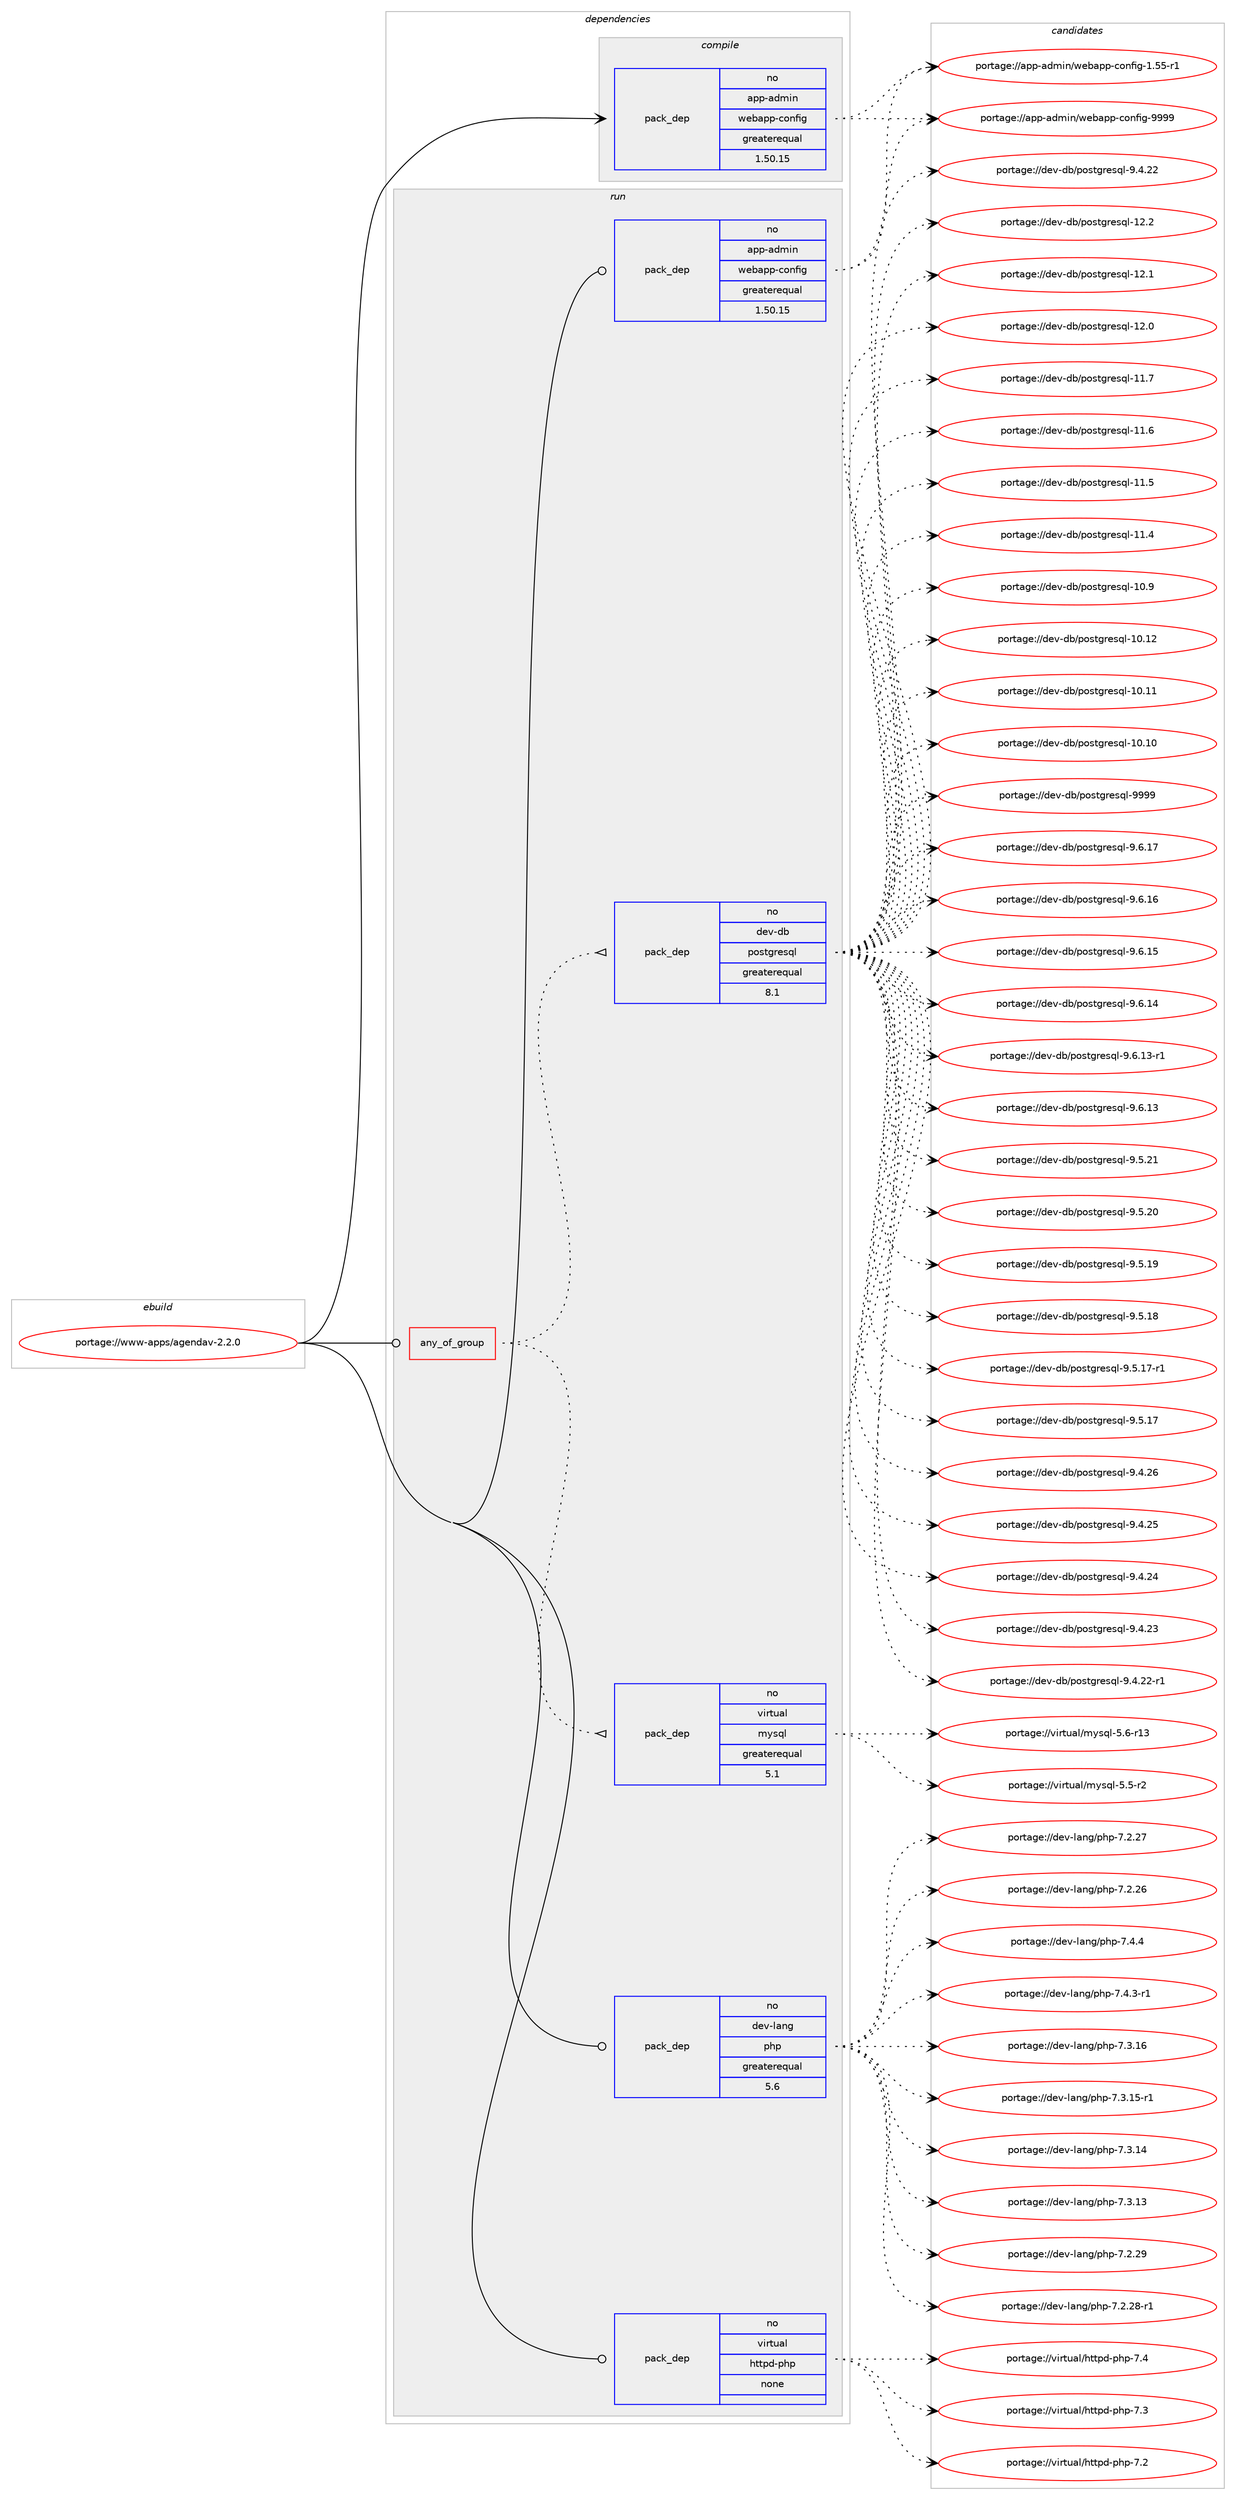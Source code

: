 digraph prolog {

# *************
# Graph options
# *************

newrank=true;
concentrate=true;
compound=true;
graph [rankdir=LR,fontname=Helvetica,fontsize=10,ranksep=1.5];#, ranksep=2.5, nodesep=0.2];
edge  [arrowhead=vee];
node  [fontname=Helvetica,fontsize=10];

# **********
# The ebuild
# **********

subgraph cluster_leftcol {
color=gray;
rank=same;
label=<<i>ebuild</i>>;
id [label="portage://www-apps/agendav-2.2.0", color=red, width=4, href="../www-apps/agendav-2.2.0.svg"];
}

# ****************
# The dependencies
# ****************

subgraph cluster_midcol {
color=gray;
label=<<i>dependencies</i>>;
subgraph cluster_compile {
fillcolor="#eeeeee";
style=filled;
label=<<i>compile</i>>;
subgraph pack6366 {
dependency7616 [label=<<TABLE BORDER="0" CELLBORDER="1" CELLSPACING="0" CELLPADDING="4" WIDTH="220"><TR><TD ROWSPAN="6" CELLPADDING="30">pack_dep</TD></TR><TR><TD WIDTH="110">no</TD></TR><TR><TD>app-admin</TD></TR><TR><TD>webapp-config</TD></TR><TR><TD>greaterequal</TD></TR><TR><TD>1.50.15</TD></TR></TABLE>>, shape=none, color=blue];
}
id:e -> dependency7616:w [weight=20,style="solid",arrowhead="vee"];
}
subgraph cluster_compileandrun {
fillcolor="#eeeeee";
style=filled;
label=<<i>compile and run</i>>;
}
subgraph cluster_run {
fillcolor="#eeeeee";
style=filled;
label=<<i>run</i>>;
subgraph any78 {
dependency7617 [label=<<TABLE BORDER="0" CELLBORDER="1" CELLSPACING="0" CELLPADDING="4"><TR><TD CELLPADDING="10">any_of_group</TD></TR></TABLE>>, shape=none, color=red];subgraph pack6367 {
dependency7618 [label=<<TABLE BORDER="0" CELLBORDER="1" CELLSPACING="0" CELLPADDING="4" WIDTH="220"><TR><TD ROWSPAN="6" CELLPADDING="30">pack_dep</TD></TR><TR><TD WIDTH="110">no</TD></TR><TR><TD>virtual</TD></TR><TR><TD>mysql</TD></TR><TR><TD>greaterequal</TD></TR><TR><TD>5.1</TD></TR></TABLE>>, shape=none, color=blue];
}
dependency7617:e -> dependency7618:w [weight=20,style="dotted",arrowhead="oinv"];
subgraph pack6368 {
dependency7619 [label=<<TABLE BORDER="0" CELLBORDER="1" CELLSPACING="0" CELLPADDING="4" WIDTH="220"><TR><TD ROWSPAN="6" CELLPADDING="30">pack_dep</TD></TR><TR><TD WIDTH="110">no</TD></TR><TR><TD>dev-db</TD></TR><TR><TD>postgresql</TD></TR><TR><TD>greaterequal</TD></TR><TR><TD>8.1</TD></TR></TABLE>>, shape=none, color=blue];
}
dependency7617:e -> dependency7619:w [weight=20,style="dotted",arrowhead="oinv"];
}
id:e -> dependency7617:w [weight=20,style="solid",arrowhead="odot"];
subgraph pack6369 {
dependency7620 [label=<<TABLE BORDER="0" CELLBORDER="1" CELLSPACING="0" CELLPADDING="4" WIDTH="220"><TR><TD ROWSPAN="6" CELLPADDING="30">pack_dep</TD></TR><TR><TD WIDTH="110">no</TD></TR><TR><TD>app-admin</TD></TR><TR><TD>webapp-config</TD></TR><TR><TD>greaterequal</TD></TR><TR><TD>1.50.15</TD></TR></TABLE>>, shape=none, color=blue];
}
id:e -> dependency7620:w [weight=20,style="solid",arrowhead="odot"];
subgraph pack6370 {
dependency7621 [label=<<TABLE BORDER="0" CELLBORDER="1" CELLSPACING="0" CELLPADDING="4" WIDTH="220"><TR><TD ROWSPAN="6" CELLPADDING="30">pack_dep</TD></TR><TR><TD WIDTH="110">no</TD></TR><TR><TD>dev-lang</TD></TR><TR><TD>php</TD></TR><TR><TD>greaterequal</TD></TR><TR><TD>5.6</TD></TR></TABLE>>, shape=none, color=blue];
}
id:e -> dependency7621:w [weight=20,style="solid",arrowhead="odot"];
subgraph pack6371 {
dependency7622 [label=<<TABLE BORDER="0" CELLBORDER="1" CELLSPACING="0" CELLPADDING="4" WIDTH="220"><TR><TD ROWSPAN="6" CELLPADDING="30">pack_dep</TD></TR><TR><TD WIDTH="110">no</TD></TR><TR><TD>virtual</TD></TR><TR><TD>httpd-php</TD></TR><TR><TD>none</TD></TR><TR><TD></TD></TR></TABLE>>, shape=none, color=blue];
}
id:e -> dependency7622:w [weight=20,style="solid",arrowhead="odot"];
}
}

# **************
# The candidates
# **************

subgraph cluster_choices {
rank=same;
color=gray;
label=<<i>candidates</i>>;

subgraph choice6366 {
color=black;
nodesep=1;
choice97112112459710010910511047119101989711211245991111101021051034557575757 [label="portage://app-admin/webapp-config-9999", color=red, width=4,href="../app-admin/webapp-config-9999.svg"];
choice971121124597100109105110471191019897112112459911111010210510345494653534511449 [label="portage://app-admin/webapp-config-1.55-r1", color=red, width=4,href="../app-admin/webapp-config-1.55-r1.svg"];
dependency7616:e -> choice97112112459710010910511047119101989711211245991111101021051034557575757:w [style=dotted,weight="100"];
dependency7616:e -> choice971121124597100109105110471191019897112112459911111010210510345494653534511449:w [style=dotted,weight="100"];
}
subgraph choice6367 {
color=black;
nodesep=1;
choice118105114116117971084710912111511310845534654451144951 [label="portage://virtual/mysql-5.6-r13", color=red, width=4,href="../virtual/mysql-5.6-r13.svg"];
choice1181051141161179710847109121115113108455346534511450 [label="portage://virtual/mysql-5.5-r2", color=red, width=4,href="../virtual/mysql-5.5-r2.svg"];
dependency7618:e -> choice118105114116117971084710912111511310845534654451144951:w [style=dotted,weight="100"];
dependency7618:e -> choice1181051141161179710847109121115113108455346534511450:w [style=dotted,weight="100"];
}
subgraph choice6368 {
color=black;
nodesep=1;
choice1001011184510098471121111151161031141011151131084557575757 [label="portage://dev-db/postgresql-9999", color=red, width=4,href="../dev-db/postgresql-9999.svg"];
choice10010111845100984711211111511610311410111511310845574654464955 [label="portage://dev-db/postgresql-9.6.17", color=red, width=4,href="../dev-db/postgresql-9.6.17.svg"];
choice10010111845100984711211111511610311410111511310845574654464954 [label="portage://dev-db/postgresql-9.6.16", color=red, width=4,href="../dev-db/postgresql-9.6.16.svg"];
choice10010111845100984711211111511610311410111511310845574654464953 [label="portage://dev-db/postgresql-9.6.15", color=red, width=4,href="../dev-db/postgresql-9.6.15.svg"];
choice10010111845100984711211111511610311410111511310845574654464952 [label="portage://dev-db/postgresql-9.6.14", color=red, width=4,href="../dev-db/postgresql-9.6.14.svg"];
choice100101118451009847112111115116103114101115113108455746544649514511449 [label="portage://dev-db/postgresql-9.6.13-r1", color=red, width=4,href="../dev-db/postgresql-9.6.13-r1.svg"];
choice10010111845100984711211111511610311410111511310845574654464951 [label="portage://dev-db/postgresql-9.6.13", color=red, width=4,href="../dev-db/postgresql-9.6.13.svg"];
choice10010111845100984711211111511610311410111511310845574653465049 [label="portage://dev-db/postgresql-9.5.21", color=red, width=4,href="../dev-db/postgresql-9.5.21.svg"];
choice10010111845100984711211111511610311410111511310845574653465048 [label="portage://dev-db/postgresql-9.5.20", color=red, width=4,href="../dev-db/postgresql-9.5.20.svg"];
choice10010111845100984711211111511610311410111511310845574653464957 [label="portage://dev-db/postgresql-9.5.19", color=red, width=4,href="../dev-db/postgresql-9.5.19.svg"];
choice10010111845100984711211111511610311410111511310845574653464956 [label="portage://dev-db/postgresql-9.5.18", color=red, width=4,href="../dev-db/postgresql-9.5.18.svg"];
choice100101118451009847112111115116103114101115113108455746534649554511449 [label="portage://dev-db/postgresql-9.5.17-r1", color=red, width=4,href="../dev-db/postgresql-9.5.17-r1.svg"];
choice10010111845100984711211111511610311410111511310845574653464955 [label="portage://dev-db/postgresql-9.5.17", color=red, width=4,href="../dev-db/postgresql-9.5.17.svg"];
choice10010111845100984711211111511610311410111511310845574652465054 [label="portage://dev-db/postgresql-9.4.26", color=red, width=4,href="../dev-db/postgresql-9.4.26.svg"];
choice10010111845100984711211111511610311410111511310845574652465053 [label="portage://dev-db/postgresql-9.4.25", color=red, width=4,href="../dev-db/postgresql-9.4.25.svg"];
choice10010111845100984711211111511610311410111511310845574652465052 [label="portage://dev-db/postgresql-9.4.24", color=red, width=4,href="../dev-db/postgresql-9.4.24.svg"];
choice10010111845100984711211111511610311410111511310845574652465051 [label="portage://dev-db/postgresql-9.4.23", color=red, width=4,href="../dev-db/postgresql-9.4.23.svg"];
choice100101118451009847112111115116103114101115113108455746524650504511449 [label="portage://dev-db/postgresql-9.4.22-r1", color=red, width=4,href="../dev-db/postgresql-9.4.22-r1.svg"];
choice10010111845100984711211111511610311410111511310845574652465050 [label="portage://dev-db/postgresql-9.4.22", color=red, width=4,href="../dev-db/postgresql-9.4.22.svg"];
choice1001011184510098471121111151161031141011151131084549504650 [label="portage://dev-db/postgresql-12.2", color=red, width=4,href="../dev-db/postgresql-12.2.svg"];
choice1001011184510098471121111151161031141011151131084549504649 [label="portage://dev-db/postgresql-12.1", color=red, width=4,href="../dev-db/postgresql-12.1.svg"];
choice1001011184510098471121111151161031141011151131084549504648 [label="portage://dev-db/postgresql-12.0", color=red, width=4,href="../dev-db/postgresql-12.0.svg"];
choice1001011184510098471121111151161031141011151131084549494655 [label="portage://dev-db/postgresql-11.7", color=red, width=4,href="../dev-db/postgresql-11.7.svg"];
choice1001011184510098471121111151161031141011151131084549494654 [label="portage://dev-db/postgresql-11.6", color=red, width=4,href="../dev-db/postgresql-11.6.svg"];
choice1001011184510098471121111151161031141011151131084549494653 [label="portage://dev-db/postgresql-11.5", color=red, width=4,href="../dev-db/postgresql-11.5.svg"];
choice1001011184510098471121111151161031141011151131084549494652 [label="portage://dev-db/postgresql-11.4", color=red, width=4,href="../dev-db/postgresql-11.4.svg"];
choice1001011184510098471121111151161031141011151131084549484657 [label="portage://dev-db/postgresql-10.9", color=red, width=4,href="../dev-db/postgresql-10.9.svg"];
choice100101118451009847112111115116103114101115113108454948464950 [label="portage://dev-db/postgresql-10.12", color=red, width=4,href="../dev-db/postgresql-10.12.svg"];
choice100101118451009847112111115116103114101115113108454948464949 [label="portage://dev-db/postgresql-10.11", color=red, width=4,href="../dev-db/postgresql-10.11.svg"];
choice100101118451009847112111115116103114101115113108454948464948 [label="portage://dev-db/postgresql-10.10", color=red, width=4,href="../dev-db/postgresql-10.10.svg"];
dependency7619:e -> choice1001011184510098471121111151161031141011151131084557575757:w [style=dotted,weight="100"];
dependency7619:e -> choice10010111845100984711211111511610311410111511310845574654464955:w [style=dotted,weight="100"];
dependency7619:e -> choice10010111845100984711211111511610311410111511310845574654464954:w [style=dotted,weight="100"];
dependency7619:e -> choice10010111845100984711211111511610311410111511310845574654464953:w [style=dotted,weight="100"];
dependency7619:e -> choice10010111845100984711211111511610311410111511310845574654464952:w [style=dotted,weight="100"];
dependency7619:e -> choice100101118451009847112111115116103114101115113108455746544649514511449:w [style=dotted,weight="100"];
dependency7619:e -> choice10010111845100984711211111511610311410111511310845574654464951:w [style=dotted,weight="100"];
dependency7619:e -> choice10010111845100984711211111511610311410111511310845574653465049:w [style=dotted,weight="100"];
dependency7619:e -> choice10010111845100984711211111511610311410111511310845574653465048:w [style=dotted,weight="100"];
dependency7619:e -> choice10010111845100984711211111511610311410111511310845574653464957:w [style=dotted,weight="100"];
dependency7619:e -> choice10010111845100984711211111511610311410111511310845574653464956:w [style=dotted,weight="100"];
dependency7619:e -> choice100101118451009847112111115116103114101115113108455746534649554511449:w [style=dotted,weight="100"];
dependency7619:e -> choice10010111845100984711211111511610311410111511310845574653464955:w [style=dotted,weight="100"];
dependency7619:e -> choice10010111845100984711211111511610311410111511310845574652465054:w [style=dotted,weight="100"];
dependency7619:e -> choice10010111845100984711211111511610311410111511310845574652465053:w [style=dotted,weight="100"];
dependency7619:e -> choice10010111845100984711211111511610311410111511310845574652465052:w [style=dotted,weight="100"];
dependency7619:e -> choice10010111845100984711211111511610311410111511310845574652465051:w [style=dotted,weight="100"];
dependency7619:e -> choice100101118451009847112111115116103114101115113108455746524650504511449:w [style=dotted,weight="100"];
dependency7619:e -> choice10010111845100984711211111511610311410111511310845574652465050:w [style=dotted,weight="100"];
dependency7619:e -> choice1001011184510098471121111151161031141011151131084549504650:w [style=dotted,weight="100"];
dependency7619:e -> choice1001011184510098471121111151161031141011151131084549504649:w [style=dotted,weight="100"];
dependency7619:e -> choice1001011184510098471121111151161031141011151131084549504648:w [style=dotted,weight="100"];
dependency7619:e -> choice1001011184510098471121111151161031141011151131084549494655:w [style=dotted,weight="100"];
dependency7619:e -> choice1001011184510098471121111151161031141011151131084549494654:w [style=dotted,weight="100"];
dependency7619:e -> choice1001011184510098471121111151161031141011151131084549494653:w [style=dotted,weight="100"];
dependency7619:e -> choice1001011184510098471121111151161031141011151131084549494652:w [style=dotted,weight="100"];
dependency7619:e -> choice1001011184510098471121111151161031141011151131084549484657:w [style=dotted,weight="100"];
dependency7619:e -> choice100101118451009847112111115116103114101115113108454948464950:w [style=dotted,weight="100"];
dependency7619:e -> choice100101118451009847112111115116103114101115113108454948464949:w [style=dotted,weight="100"];
dependency7619:e -> choice100101118451009847112111115116103114101115113108454948464948:w [style=dotted,weight="100"];
}
subgraph choice6369 {
color=black;
nodesep=1;
choice97112112459710010910511047119101989711211245991111101021051034557575757 [label="portage://app-admin/webapp-config-9999", color=red, width=4,href="../app-admin/webapp-config-9999.svg"];
choice971121124597100109105110471191019897112112459911111010210510345494653534511449 [label="portage://app-admin/webapp-config-1.55-r1", color=red, width=4,href="../app-admin/webapp-config-1.55-r1.svg"];
dependency7620:e -> choice97112112459710010910511047119101989711211245991111101021051034557575757:w [style=dotted,weight="100"];
dependency7620:e -> choice971121124597100109105110471191019897112112459911111010210510345494653534511449:w [style=dotted,weight="100"];
}
subgraph choice6370 {
color=black;
nodesep=1;
choice100101118451089711010347112104112455546524652 [label="portage://dev-lang/php-7.4.4", color=red, width=4,href="../dev-lang/php-7.4.4.svg"];
choice1001011184510897110103471121041124555465246514511449 [label="portage://dev-lang/php-7.4.3-r1", color=red, width=4,href="../dev-lang/php-7.4.3-r1.svg"];
choice10010111845108971101034711210411245554651464954 [label="portage://dev-lang/php-7.3.16", color=red, width=4,href="../dev-lang/php-7.3.16.svg"];
choice100101118451089711010347112104112455546514649534511449 [label="portage://dev-lang/php-7.3.15-r1", color=red, width=4,href="../dev-lang/php-7.3.15-r1.svg"];
choice10010111845108971101034711210411245554651464952 [label="portage://dev-lang/php-7.3.14", color=red, width=4,href="../dev-lang/php-7.3.14.svg"];
choice10010111845108971101034711210411245554651464951 [label="portage://dev-lang/php-7.3.13", color=red, width=4,href="../dev-lang/php-7.3.13.svg"];
choice10010111845108971101034711210411245554650465057 [label="portage://dev-lang/php-7.2.29", color=red, width=4,href="../dev-lang/php-7.2.29.svg"];
choice100101118451089711010347112104112455546504650564511449 [label="portage://dev-lang/php-7.2.28-r1", color=red, width=4,href="../dev-lang/php-7.2.28-r1.svg"];
choice10010111845108971101034711210411245554650465055 [label="portage://dev-lang/php-7.2.27", color=red, width=4,href="../dev-lang/php-7.2.27.svg"];
choice10010111845108971101034711210411245554650465054 [label="portage://dev-lang/php-7.2.26", color=red, width=4,href="../dev-lang/php-7.2.26.svg"];
dependency7621:e -> choice100101118451089711010347112104112455546524652:w [style=dotted,weight="100"];
dependency7621:e -> choice1001011184510897110103471121041124555465246514511449:w [style=dotted,weight="100"];
dependency7621:e -> choice10010111845108971101034711210411245554651464954:w [style=dotted,weight="100"];
dependency7621:e -> choice100101118451089711010347112104112455546514649534511449:w [style=dotted,weight="100"];
dependency7621:e -> choice10010111845108971101034711210411245554651464952:w [style=dotted,weight="100"];
dependency7621:e -> choice10010111845108971101034711210411245554651464951:w [style=dotted,weight="100"];
dependency7621:e -> choice10010111845108971101034711210411245554650465057:w [style=dotted,weight="100"];
dependency7621:e -> choice100101118451089711010347112104112455546504650564511449:w [style=dotted,weight="100"];
dependency7621:e -> choice10010111845108971101034711210411245554650465055:w [style=dotted,weight="100"];
dependency7621:e -> choice10010111845108971101034711210411245554650465054:w [style=dotted,weight="100"];
}
subgraph choice6371 {
color=black;
nodesep=1;
choice11810511411611797108471041161161121004511210411245554652 [label="portage://virtual/httpd-php-7.4", color=red, width=4,href="../virtual/httpd-php-7.4.svg"];
choice11810511411611797108471041161161121004511210411245554651 [label="portage://virtual/httpd-php-7.3", color=red, width=4,href="../virtual/httpd-php-7.3.svg"];
choice11810511411611797108471041161161121004511210411245554650 [label="portage://virtual/httpd-php-7.2", color=red, width=4,href="../virtual/httpd-php-7.2.svg"];
dependency7622:e -> choice11810511411611797108471041161161121004511210411245554652:w [style=dotted,weight="100"];
dependency7622:e -> choice11810511411611797108471041161161121004511210411245554651:w [style=dotted,weight="100"];
dependency7622:e -> choice11810511411611797108471041161161121004511210411245554650:w [style=dotted,weight="100"];
}
}

}

